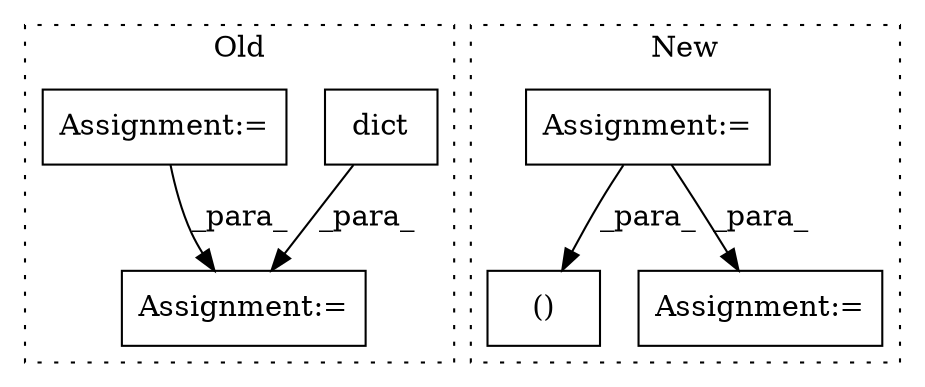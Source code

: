 digraph G {
subgraph cluster0 {
1 [label="dict" a="32" s="14202" l="6" shape="box"];
3 [label="Assignment:=" a="7" s="14415" l="1" shape="box"];
5 [label="Assignment:=" a="7" s="13985" l="4" shape="box"];
label = "Old";
style="dotted";
}
subgraph cluster1 {
2 [label="()" a="106" s="14500" l="24" shape="box"];
4 [label="Assignment:=" a="7" s="14288" l="1" shape="box"];
6 [label="Assignment:=" a="7" s="14669" l="1" shape="box"];
label = "New";
style="dotted";
}
1 -> 3 [label="_para_"];
4 -> 2 [label="_para_"];
4 -> 6 [label="_para_"];
5 -> 3 [label="_para_"];
}